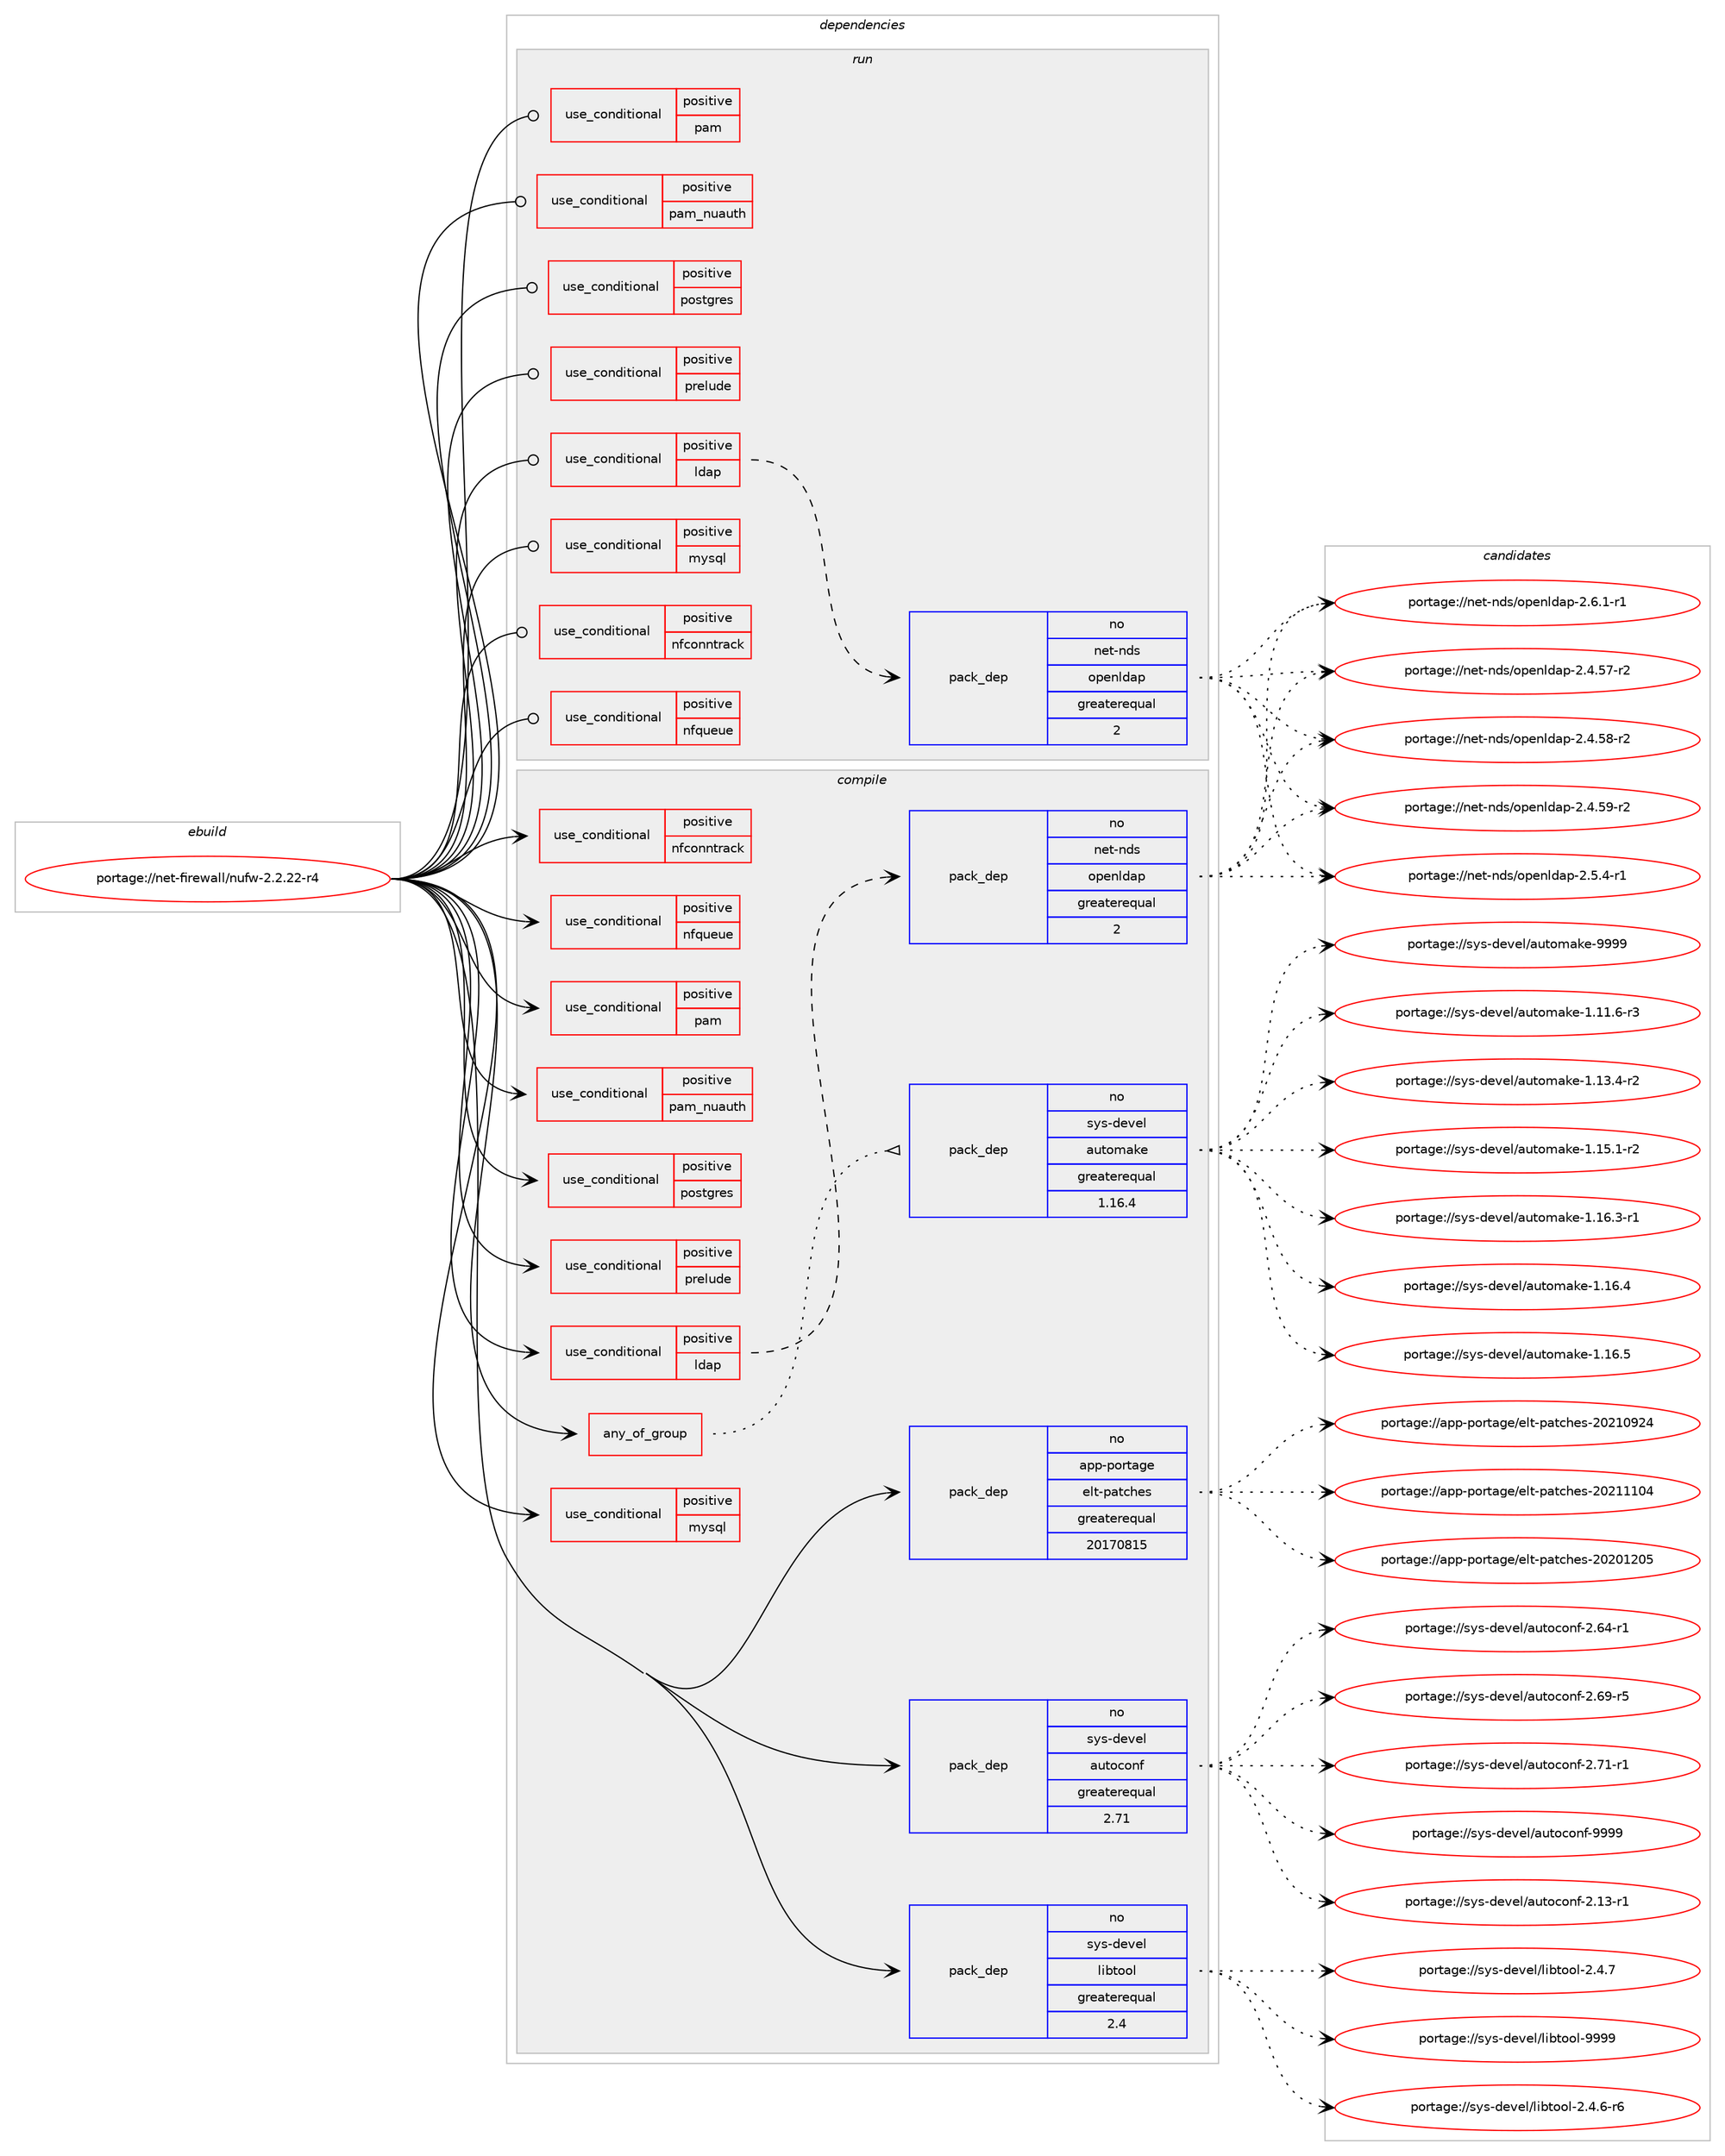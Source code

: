 digraph prolog {

# *************
# Graph options
# *************

newrank=true;
concentrate=true;
compound=true;
graph [rankdir=LR,fontname=Helvetica,fontsize=10,ranksep=1.5];#, ranksep=2.5, nodesep=0.2];
edge  [arrowhead=vee];
node  [fontname=Helvetica,fontsize=10];

# **********
# The ebuild
# **********

subgraph cluster_leftcol {
color=gray;
label=<<i>ebuild</i>>;
id [label="portage://net-firewall/nufw-2.2.22-r4", color=red, width=4, href="../net-firewall/nufw-2.2.22-r4.svg"];
}

# ****************
# The dependencies
# ****************

subgraph cluster_midcol {
color=gray;
label=<<i>dependencies</i>>;
subgraph cluster_compile {
fillcolor="#eeeeee";
style=filled;
label=<<i>compile</i>>;
subgraph any8 {
dependency1248 [label=<<TABLE BORDER="0" CELLBORDER="1" CELLSPACING="0" CELLPADDING="4"><TR><TD CELLPADDING="10">any_of_group</TD></TR></TABLE>>, shape=none, color=red];subgraph pack226 {
dependency1249 [label=<<TABLE BORDER="0" CELLBORDER="1" CELLSPACING="0" CELLPADDING="4" WIDTH="220"><TR><TD ROWSPAN="6" CELLPADDING="30">pack_dep</TD></TR><TR><TD WIDTH="110">no</TD></TR><TR><TD>sys-devel</TD></TR><TR><TD>automake</TD></TR><TR><TD>greaterequal</TD></TR><TR><TD>1.16.4</TD></TR></TABLE>>, shape=none, color=blue];
}
dependency1248:e -> dependency1249:w [weight=20,style="dotted",arrowhead="oinv"];
}
id:e -> dependency1248:w [weight=20,style="solid",arrowhead="vee"];
subgraph cond1016 {
dependency1250 [label=<<TABLE BORDER="0" CELLBORDER="1" CELLSPACING="0" CELLPADDING="4"><TR><TD ROWSPAN="3" CELLPADDING="10">use_conditional</TD></TR><TR><TD>positive</TD></TR><TR><TD>ldap</TD></TR></TABLE>>, shape=none, color=red];
subgraph pack227 {
dependency1251 [label=<<TABLE BORDER="0" CELLBORDER="1" CELLSPACING="0" CELLPADDING="4" WIDTH="220"><TR><TD ROWSPAN="6" CELLPADDING="30">pack_dep</TD></TR><TR><TD WIDTH="110">no</TD></TR><TR><TD>net-nds</TD></TR><TR><TD>openldap</TD></TR><TR><TD>greaterequal</TD></TR><TR><TD>2</TD></TR></TABLE>>, shape=none, color=blue];
}
dependency1250:e -> dependency1251:w [weight=20,style="dashed",arrowhead="vee"];
}
id:e -> dependency1250:w [weight=20,style="solid",arrowhead="vee"];
subgraph cond1017 {
dependency1252 [label=<<TABLE BORDER="0" CELLBORDER="1" CELLSPACING="0" CELLPADDING="4"><TR><TD ROWSPAN="3" CELLPADDING="10">use_conditional</TD></TR><TR><TD>positive</TD></TR><TR><TD>mysql</TD></TR></TABLE>>, shape=none, color=red];
# *** BEGIN UNKNOWN DEPENDENCY TYPE (TODO) ***
# dependency1252 -> package_dependency(portage://net-firewall/nufw-2.2.22-r4,install,no,dev-db,mysql-connector-c,none,[,,],any_same_slot,[])
# *** END UNKNOWN DEPENDENCY TYPE (TODO) ***

}
id:e -> dependency1252:w [weight=20,style="solid",arrowhead="vee"];
subgraph cond1018 {
dependency1253 [label=<<TABLE BORDER="0" CELLBORDER="1" CELLSPACING="0" CELLPADDING="4"><TR><TD ROWSPAN="3" CELLPADDING="10">use_conditional</TD></TR><TR><TD>positive</TD></TR><TR><TD>nfconntrack</TD></TR></TABLE>>, shape=none, color=red];
# *** BEGIN UNKNOWN DEPENDENCY TYPE (TODO) ***
# dependency1253 -> package_dependency(portage://net-firewall/nufw-2.2.22-r4,install,no,net-libs,libnetfilter_conntrack,none,[,,],[],[])
# *** END UNKNOWN DEPENDENCY TYPE (TODO) ***

}
id:e -> dependency1253:w [weight=20,style="solid",arrowhead="vee"];
subgraph cond1019 {
dependency1254 [label=<<TABLE BORDER="0" CELLBORDER="1" CELLSPACING="0" CELLPADDING="4"><TR><TD ROWSPAN="3" CELLPADDING="10">use_conditional</TD></TR><TR><TD>positive</TD></TR><TR><TD>nfqueue</TD></TR></TABLE>>, shape=none, color=red];
# *** BEGIN UNKNOWN DEPENDENCY TYPE (TODO) ***
# dependency1254 -> package_dependency(portage://net-firewall/nufw-2.2.22-r4,install,no,net-libs,libnfnetlink,none,[,,],[],[])
# *** END UNKNOWN DEPENDENCY TYPE (TODO) ***

# *** BEGIN UNKNOWN DEPENDENCY TYPE (TODO) ***
# dependency1254 -> package_dependency(portage://net-firewall/nufw-2.2.22-r4,install,no,net-libs,libnetfilter_queue,none,[,,],[],[])
# *** END UNKNOWN DEPENDENCY TYPE (TODO) ***

}
id:e -> dependency1254:w [weight=20,style="solid",arrowhead="vee"];
subgraph cond1020 {
dependency1255 [label=<<TABLE BORDER="0" CELLBORDER="1" CELLSPACING="0" CELLPADDING="4"><TR><TD ROWSPAN="3" CELLPADDING="10">use_conditional</TD></TR><TR><TD>positive</TD></TR><TR><TD>pam</TD></TR></TABLE>>, shape=none, color=red];
# *** BEGIN UNKNOWN DEPENDENCY TYPE (TODO) ***
# dependency1255 -> package_dependency(portage://net-firewall/nufw-2.2.22-r4,install,no,sys-libs,pam,none,[,,],[],[])
# *** END UNKNOWN DEPENDENCY TYPE (TODO) ***

}
id:e -> dependency1255:w [weight=20,style="solid",arrowhead="vee"];
subgraph cond1021 {
dependency1256 [label=<<TABLE BORDER="0" CELLBORDER="1" CELLSPACING="0" CELLPADDING="4"><TR><TD ROWSPAN="3" CELLPADDING="10">use_conditional</TD></TR><TR><TD>positive</TD></TR><TR><TD>pam_nuauth</TD></TR></TABLE>>, shape=none, color=red];
# *** BEGIN UNKNOWN DEPENDENCY TYPE (TODO) ***
# dependency1256 -> package_dependency(portage://net-firewall/nufw-2.2.22-r4,install,no,sys-libs,pam,none,[,,],[],[])
# *** END UNKNOWN DEPENDENCY TYPE (TODO) ***

}
id:e -> dependency1256:w [weight=20,style="solid",arrowhead="vee"];
subgraph cond1022 {
dependency1257 [label=<<TABLE BORDER="0" CELLBORDER="1" CELLSPACING="0" CELLPADDING="4"><TR><TD ROWSPAN="3" CELLPADDING="10">use_conditional</TD></TR><TR><TD>positive</TD></TR><TR><TD>postgres</TD></TR></TABLE>>, shape=none, color=red];
# *** BEGIN UNKNOWN DEPENDENCY TYPE (TODO) ***
# dependency1257 -> package_dependency(portage://net-firewall/nufw-2.2.22-r4,install,no,dev-db,postgresql,none,[,,],any_different_slot,[use(enable(server),none)])
# *** END UNKNOWN DEPENDENCY TYPE (TODO) ***

}
id:e -> dependency1257:w [weight=20,style="solid",arrowhead="vee"];
subgraph cond1023 {
dependency1258 [label=<<TABLE BORDER="0" CELLBORDER="1" CELLSPACING="0" CELLPADDING="4"><TR><TD ROWSPAN="3" CELLPADDING="10">use_conditional</TD></TR><TR><TD>positive</TD></TR><TR><TD>prelude</TD></TR></TABLE>>, shape=none, color=red];
# *** BEGIN UNKNOWN DEPENDENCY TYPE (TODO) ***
# dependency1258 -> package_dependency(portage://net-firewall/nufw-2.2.22-r4,install,no,dev-libs,libprelude,none,[,,],[],[])
# *** END UNKNOWN DEPENDENCY TYPE (TODO) ***

}
id:e -> dependency1258:w [weight=20,style="solid",arrowhead="vee"];
subgraph pack228 {
dependency1259 [label=<<TABLE BORDER="0" CELLBORDER="1" CELLSPACING="0" CELLPADDING="4" WIDTH="220"><TR><TD ROWSPAN="6" CELLPADDING="30">pack_dep</TD></TR><TR><TD WIDTH="110">no</TD></TR><TR><TD>app-portage</TD></TR><TR><TD>elt-patches</TD></TR><TR><TD>greaterequal</TD></TR><TR><TD>20170815</TD></TR></TABLE>>, shape=none, color=blue];
}
id:e -> dependency1259:w [weight=20,style="solid",arrowhead="vee"];
# *** BEGIN UNKNOWN DEPENDENCY TYPE (TODO) ***
# id -> package_dependency(portage://net-firewall/nufw-2.2.22-r4,install,no,dev-libs,cyrus-sasl,none,[,,],[],[])
# *** END UNKNOWN DEPENDENCY TYPE (TODO) ***

# *** BEGIN UNKNOWN DEPENDENCY TYPE (TODO) ***
# id -> package_dependency(portage://net-firewall/nufw-2.2.22-r4,install,no,dev-libs,glib,none,[,,],[slot(2)],[])
# *** END UNKNOWN DEPENDENCY TYPE (TODO) ***

# *** BEGIN UNKNOWN DEPENDENCY TYPE (TODO) ***
# id -> package_dependency(portage://net-firewall/nufw-2.2.22-r4,install,no,dev-libs,libgcrypt,none,[,,],any_same_slot,[])
# *** END UNKNOWN DEPENDENCY TYPE (TODO) ***

# *** BEGIN UNKNOWN DEPENDENCY TYPE (TODO) ***
# id -> package_dependency(portage://net-firewall/nufw-2.2.22-r4,install,no,dev-libs,openssl,none,[,,],[slot(0)],[])
# *** END UNKNOWN DEPENDENCY TYPE (TODO) ***

# *** BEGIN UNKNOWN DEPENDENCY TYPE (TODO) ***
# id -> package_dependency(portage://net-firewall/nufw-2.2.22-r4,install,no,dev-python,ipy,none,[,,],[],[])
# *** END UNKNOWN DEPENDENCY TYPE (TODO) ***

# *** BEGIN UNKNOWN DEPENDENCY TYPE (TODO) ***
# id -> package_dependency(portage://net-firewall/nufw-2.2.22-r4,install,no,net-firewall,iptables,none,[,,],[],[])
# *** END UNKNOWN DEPENDENCY TYPE (TODO) ***

# *** BEGIN UNKNOWN DEPENDENCY TYPE (TODO) ***
# id -> package_dependency(portage://net-firewall/nufw-2.2.22-r4,install,no,net-libs,gnutls,none,[,,],any_same_slot,[])
# *** END UNKNOWN DEPENDENCY TYPE (TODO) ***

subgraph pack229 {
dependency1260 [label=<<TABLE BORDER="0" CELLBORDER="1" CELLSPACING="0" CELLPADDING="4" WIDTH="220"><TR><TD ROWSPAN="6" CELLPADDING="30">pack_dep</TD></TR><TR><TD WIDTH="110">no</TD></TR><TR><TD>sys-devel</TD></TR><TR><TD>autoconf</TD></TR><TR><TD>greaterequal</TD></TR><TR><TD>2.71</TD></TR></TABLE>>, shape=none, color=blue];
}
id:e -> dependency1260:w [weight=20,style="solid",arrowhead="vee"];
# *** BEGIN UNKNOWN DEPENDENCY TYPE (TODO) ***
# id -> package_dependency(portage://net-firewall/nufw-2.2.22-r4,install,no,sys-devel,gnuconfig,none,[,,],[],[])
# *** END UNKNOWN DEPENDENCY TYPE (TODO) ***

subgraph pack230 {
dependency1261 [label=<<TABLE BORDER="0" CELLBORDER="1" CELLSPACING="0" CELLPADDING="4" WIDTH="220"><TR><TD ROWSPAN="6" CELLPADDING="30">pack_dep</TD></TR><TR><TD WIDTH="110">no</TD></TR><TR><TD>sys-devel</TD></TR><TR><TD>libtool</TD></TR><TR><TD>greaterequal</TD></TR><TR><TD>2.4</TD></TR></TABLE>>, shape=none, color=blue];
}
id:e -> dependency1261:w [weight=20,style="solid",arrowhead="vee"];
}
subgraph cluster_compileandrun {
fillcolor="#eeeeee";
style=filled;
label=<<i>compile and run</i>>;
}
subgraph cluster_run {
fillcolor="#eeeeee";
style=filled;
label=<<i>run</i>>;
subgraph cond1024 {
dependency1262 [label=<<TABLE BORDER="0" CELLBORDER="1" CELLSPACING="0" CELLPADDING="4"><TR><TD ROWSPAN="3" CELLPADDING="10">use_conditional</TD></TR><TR><TD>positive</TD></TR><TR><TD>ldap</TD></TR></TABLE>>, shape=none, color=red];
subgraph pack231 {
dependency1263 [label=<<TABLE BORDER="0" CELLBORDER="1" CELLSPACING="0" CELLPADDING="4" WIDTH="220"><TR><TD ROWSPAN="6" CELLPADDING="30">pack_dep</TD></TR><TR><TD WIDTH="110">no</TD></TR><TR><TD>net-nds</TD></TR><TR><TD>openldap</TD></TR><TR><TD>greaterequal</TD></TR><TR><TD>2</TD></TR></TABLE>>, shape=none, color=blue];
}
dependency1262:e -> dependency1263:w [weight=20,style="dashed",arrowhead="vee"];
}
id:e -> dependency1262:w [weight=20,style="solid",arrowhead="odot"];
subgraph cond1025 {
dependency1264 [label=<<TABLE BORDER="0" CELLBORDER="1" CELLSPACING="0" CELLPADDING="4"><TR><TD ROWSPAN="3" CELLPADDING="10">use_conditional</TD></TR><TR><TD>positive</TD></TR><TR><TD>mysql</TD></TR></TABLE>>, shape=none, color=red];
# *** BEGIN UNKNOWN DEPENDENCY TYPE (TODO) ***
# dependency1264 -> package_dependency(portage://net-firewall/nufw-2.2.22-r4,run,no,dev-db,mysql-connector-c,none,[,,],any_same_slot,[])
# *** END UNKNOWN DEPENDENCY TYPE (TODO) ***

}
id:e -> dependency1264:w [weight=20,style="solid",arrowhead="odot"];
subgraph cond1026 {
dependency1265 [label=<<TABLE BORDER="0" CELLBORDER="1" CELLSPACING="0" CELLPADDING="4"><TR><TD ROWSPAN="3" CELLPADDING="10">use_conditional</TD></TR><TR><TD>positive</TD></TR><TR><TD>nfconntrack</TD></TR></TABLE>>, shape=none, color=red];
# *** BEGIN UNKNOWN DEPENDENCY TYPE (TODO) ***
# dependency1265 -> package_dependency(portage://net-firewall/nufw-2.2.22-r4,run,no,net-libs,libnetfilter_conntrack,none,[,,],[],[])
# *** END UNKNOWN DEPENDENCY TYPE (TODO) ***

}
id:e -> dependency1265:w [weight=20,style="solid",arrowhead="odot"];
subgraph cond1027 {
dependency1266 [label=<<TABLE BORDER="0" CELLBORDER="1" CELLSPACING="0" CELLPADDING="4"><TR><TD ROWSPAN="3" CELLPADDING="10">use_conditional</TD></TR><TR><TD>positive</TD></TR><TR><TD>nfqueue</TD></TR></TABLE>>, shape=none, color=red];
# *** BEGIN UNKNOWN DEPENDENCY TYPE (TODO) ***
# dependency1266 -> package_dependency(portage://net-firewall/nufw-2.2.22-r4,run,no,net-libs,libnfnetlink,none,[,,],[],[])
# *** END UNKNOWN DEPENDENCY TYPE (TODO) ***

# *** BEGIN UNKNOWN DEPENDENCY TYPE (TODO) ***
# dependency1266 -> package_dependency(portage://net-firewall/nufw-2.2.22-r4,run,no,net-libs,libnetfilter_queue,none,[,,],[],[])
# *** END UNKNOWN DEPENDENCY TYPE (TODO) ***

}
id:e -> dependency1266:w [weight=20,style="solid",arrowhead="odot"];
subgraph cond1028 {
dependency1267 [label=<<TABLE BORDER="0" CELLBORDER="1" CELLSPACING="0" CELLPADDING="4"><TR><TD ROWSPAN="3" CELLPADDING="10">use_conditional</TD></TR><TR><TD>positive</TD></TR><TR><TD>pam</TD></TR></TABLE>>, shape=none, color=red];
# *** BEGIN UNKNOWN DEPENDENCY TYPE (TODO) ***
# dependency1267 -> package_dependency(portage://net-firewall/nufw-2.2.22-r4,run,no,sys-libs,pam,none,[,,],[],[])
# *** END UNKNOWN DEPENDENCY TYPE (TODO) ***

}
id:e -> dependency1267:w [weight=20,style="solid",arrowhead="odot"];
subgraph cond1029 {
dependency1268 [label=<<TABLE BORDER="0" CELLBORDER="1" CELLSPACING="0" CELLPADDING="4"><TR><TD ROWSPAN="3" CELLPADDING="10">use_conditional</TD></TR><TR><TD>positive</TD></TR><TR><TD>pam_nuauth</TD></TR></TABLE>>, shape=none, color=red];
# *** BEGIN UNKNOWN DEPENDENCY TYPE (TODO) ***
# dependency1268 -> package_dependency(portage://net-firewall/nufw-2.2.22-r4,run,no,sys-libs,pam,none,[,,],[],[])
# *** END UNKNOWN DEPENDENCY TYPE (TODO) ***

}
id:e -> dependency1268:w [weight=20,style="solid",arrowhead="odot"];
subgraph cond1030 {
dependency1269 [label=<<TABLE BORDER="0" CELLBORDER="1" CELLSPACING="0" CELLPADDING="4"><TR><TD ROWSPAN="3" CELLPADDING="10">use_conditional</TD></TR><TR><TD>positive</TD></TR><TR><TD>postgres</TD></TR></TABLE>>, shape=none, color=red];
# *** BEGIN UNKNOWN DEPENDENCY TYPE (TODO) ***
# dependency1269 -> package_dependency(portage://net-firewall/nufw-2.2.22-r4,run,no,dev-db,postgresql,none,[,,],any_different_slot,[use(enable(server),none)])
# *** END UNKNOWN DEPENDENCY TYPE (TODO) ***

}
id:e -> dependency1269:w [weight=20,style="solid",arrowhead="odot"];
subgraph cond1031 {
dependency1270 [label=<<TABLE BORDER="0" CELLBORDER="1" CELLSPACING="0" CELLPADDING="4"><TR><TD ROWSPAN="3" CELLPADDING="10">use_conditional</TD></TR><TR><TD>positive</TD></TR><TR><TD>prelude</TD></TR></TABLE>>, shape=none, color=red];
# *** BEGIN UNKNOWN DEPENDENCY TYPE (TODO) ***
# dependency1270 -> package_dependency(portage://net-firewall/nufw-2.2.22-r4,run,no,dev-libs,libprelude,none,[,,],[],[])
# *** END UNKNOWN DEPENDENCY TYPE (TODO) ***

}
id:e -> dependency1270:w [weight=20,style="solid",arrowhead="odot"];
# *** BEGIN UNKNOWN DEPENDENCY TYPE (TODO) ***
# id -> package_dependency(portage://net-firewall/nufw-2.2.22-r4,run,no,dev-libs,cyrus-sasl,none,[,,],[],[])
# *** END UNKNOWN DEPENDENCY TYPE (TODO) ***

# *** BEGIN UNKNOWN DEPENDENCY TYPE (TODO) ***
# id -> package_dependency(portage://net-firewall/nufw-2.2.22-r4,run,no,dev-libs,glib,none,[,,],[slot(2)],[])
# *** END UNKNOWN DEPENDENCY TYPE (TODO) ***

# *** BEGIN UNKNOWN DEPENDENCY TYPE (TODO) ***
# id -> package_dependency(portage://net-firewall/nufw-2.2.22-r4,run,no,dev-libs,libgcrypt,none,[,,],any_same_slot,[])
# *** END UNKNOWN DEPENDENCY TYPE (TODO) ***

# *** BEGIN UNKNOWN DEPENDENCY TYPE (TODO) ***
# id -> package_dependency(portage://net-firewall/nufw-2.2.22-r4,run,no,dev-python,ipy,none,[,,],[],[])
# *** END UNKNOWN DEPENDENCY TYPE (TODO) ***

# *** BEGIN UNKNOWN DEPENDENCY TYPE (TODO) ***
# id -> package_dependency(portage://net-firewall/nufw-2.2.22-r4,run,no,net-firewall,iptables,none,[,,],[],[])
# *** END UNKNOWN DEPENDENCY TYPE (TODO) ***

# *** BEGIN UNKNOWN DEPENDENCY TYPE (TODO) ***
# id -> package_dependency(portage://net-firewall/nufw-2.2.22-r4,run,no,net-libs,gnutls,none,[,,],any_same_slot,[])
# *** END UNKNOWN DEPENDENCY TYPE (TODO) ***

}
}

# **************
# The candidates
# **************

subgraph cluster_choices {
rank=same;
color=gray;
label=<<i>candidates</i>>;

subgraph choice226 {
color=black;
nodesep=1;
choice11512111545100101118101108479711711611110997107101454946494946544511451 [label="portage://sys-devel/automake-1.11.6-r3", color=red, width=4,href="../sys-devel/automake-1.11.6-r3.svg"];
choice11512111545100101118101108479711711611110997107101454946495146524511450 [label="portage://sys-devel/automake-1.13.4-r2", color=red, width=4,href="../sys-devel/automake-1.13.4-r2.svg"];
choice11512111545100101118101108479711711611110997107101454946495346494511450 [label="portage://sys-devel/automake-1.15.1-r2", color=red, width=4,href="../sys-devel/automake-1.15.1-r2.svg"];
choice11512111545100101118101108479711711611110997107101454946495446514511449 [label="portage://sys-devel/automake-1.16.3-r1", color=red, width=4,href="../sys-devel/automake-1.16.3-r1.svg"];
choice1151211154510010111810110847971171161111099710710145494649544652 [label="portage://sys-devel/automake-1.16.4", color=red, width=4,href="../sys-devel/automake-1.16.4.svg"];
choice1151211154510010111810110847971171161111099710710145494649544653 [label="portage://sys-devel/automake-1.16.5", color=red, width=4,href="../sys-devel/automake-1.16.5.svg"];
choice115121115451001011181011084797117116111109971071014557575757 [label="portage://sys-devel/automake-9999", color=red, width=4,href="../sys-devel/automake-9999.svg"];
dependency1249:e -> choice11512111545100101118101108479711711611110997107101454946494946544511451:w [style=dotted,weight="100"];
dependency1249:e -> choice11512111545100101118101108479711711611110997107101454946495146524511450:w [style=dotted,weight="100"];
dependency1249:e -> choice11512111545100101118101108479711711611110997107101454946495346494511450:w [style=dotted,weight="100"];
dependency1249:e -> choice11512111545100101118101108479711711611110997107101454946495446514511449:w [style=dotted,weight="100"];
dependency1249:e -> choice1151211154510010111810110847971171161111099710710145494649544652:w [style=dotted,weight="100"];
dependency1249:e -> choice1151211154510010111810110847971171161111099710710145494649544653:w [style=dotted,weight="100"];
dependency1249:e -> choice115121115451001011181011084797117116111109971071014557575757:w [style=dotted,weight="100"];
}
subgraph choice227 {
color=black;
nodesep=1;
choice110101116451101001154711111210111010810097112455046524653554511450 [label="portage://net-nds/openldap-2.4.57-r2", color=red, width=4,href="../net-nds/openldap-2.4.57-r2.svg"];
choice110101116451101001154711111210111010810097112455046524653564511450 [label="portage://net-nds/openldap-2.4.58-r2", color=red, width=4,href="../net-nds/openldap-2.4.58-r2.svg"];
choice110101116451101001154711111210111010810097112455046524653574511450 [label="portage://net-nds/openldap-2.4.59-r2", color=red, width=4,href="../net-nds/openldap-2.4.59-r2.svg"];
choice1101011164511010011547111112101110108100971124550465346524511449 [label="portage://net-nds/openldap-2.5.4-r1", color=red, width=4,href="../net-nds/openldap-2.5.4-r1.svg"];
choice1101011164511010011547111112101110108100971124550465446494511449 [label="portage://net-nds/openldap-2.6.1-r1", color=red, width=4,href="../net-nds/openldap-2.6.1-r1.svg"];
dependency1251:e -> choice110101116451101001154711111210111010810097112455046524653554511450:w [style=dotted,weight="100"];
dependency1251:e -> choice110101116451101001154711111210111010810097112455046524653564511450:w [style=dotted,weight="100"];
dependency1251:e -> choice110101116451101001154711111210111010810097112455046524653574511450:w [style=dotted,weight="100"];
dependency1251:e -> choice1101011164511010011547111112101110108100971124550465346524511449:w [style=dotted,weight="100"];
dependency1251:e -> choice1101011164511010011547111112101110108100971124550465446494511449:w [style=dotted,weight="100"];
}
subgraph choice228 {
color=black;
nodesep=1;
choice97112112451121111141169710310147101108116451129711699104101115455048504849504853 [label="portage://app-portage/elt-patches-20201205", color=red, width=4,href="../app-portage/elt-patches-20201205.svg"];
choice97112112451121111141169710310147101108116451129711699104101115455048504948575052 [label="portage://app-portage/elt-patches-20210924", color=red, width=4,href="../app-portage/elt-patches-20210924.svg"];
choice97112112451121111141169710310147101108116451129711699104101115455048504949494852 [label="portage://app-portage/elt-patches-20211104", color=red, width=4,href="../app-portage/elt-patches-20211104.svg"];
dependency1259:e -> choice97112112451121111141169710310147101108116451129711699104101115455048504849504853:w [style=dotted,weight="100"];
dependency1259:e -> choice97112112451121111141169710310147101108116451129711699104101115455048504948575052:w [style=dotted,weight="100"];
dependency1259:e -> choice97112112451121111141169710310147101108116451129711699104101115455048504949494852:w [style=dotted,weight="100"];
}
subgraph choice229 {
color=black;
nodesep=1;
choice1151211154510010111810110847971171161119911111010245504649514511449 [label="portage://sys-devel/autoconf-2.13-r1", color=red, width=4,href="../sys-devel/autoconf-2.13-r1.svg"];
choice1151211154510010111810110847971171161119911111010245504654524511449 [label="portage://sys-devel/autoconf-2.64-r1", color=red, width=4,href="../sys-devel/autoconf-2.64-r1.svg"];
choice1151211154510010111810110847971171161119911111010245504654574511453 [label="portage://sys-devel/autoconf-2.69-r5", color=red, width=4,href="../sys-devel/autoconf-2.69-r5.svg"];
choice1151211154510010111810110847971171161119911111010245504655494511449 [label="portage://sys-devel/autoconf-2.71-r1", color=red, width=4,href="../sys-devel/autoconf-2.71-r1.svg"];
choice115121115451001011181011084797117116111991111101024557575757 [label="portage://sys-devel/autoconf-9999", color=red, width=4,href="../sys-devel/autoconf-9999.svg"];
dependency1260:e -> choice1151211154510010111810110847971171161119911111010245504649514511449:w [style=dotted,weight="100"];
dependency1260:e -> choice1151211154510010111810110847971171161119911111010245504654524511449:w [style=dotted,weight="100"];
dependency1260:e -> choice1151211154510010111810110847971171161119911111010245504654574511453:w [style=dotted,weight="100"];
dependency1260:e -> choice1151211154510010111810110847971171161119911111010245504655494511449:w [style=dotted,weight="100"];
dependency1260:e -> choice115121115451001011181011084797117116111991111101024557575757:w [style=dotted,weight="100"];
}
subgraph choice230 {
color=black;
nodesep=1;
choice1151211154510010111810110847108105981161111111084550465246544511454 [label="portage://sys-devel/libtool-2.4.6-r6", color=red, width=4,href="../sys-devel/libtool-2.4.6-r6.svg"];
choice115121115451001011181011084710810598116111111108455046524655 [label="portage://sys-devel/libtool-2.4.7", color=red, width=4,href="../sys-devel/libtool-2.4.7.svg"];
choice1151211154510010111810110847108105981161111111084557575757 [label="portage://sys-devel/libtool-9999", color=red, width=4,href="../sys-devel/libtool-9999.svg"];
dependency1261:e -> choice1151211154510010111810110847108105981161111111084550465246544511454:w [style=dotted,weight="100"];
dependency1261:e -> choice115121115451001011181011084710810598116111111108455046524655:w [style=dotted,weight="100"];
dependency1261:e -> choice1151211154510010111810110847108105981161111111084557575757:w [style=dotted,weight="100"];
}
subgraph choice231 {
color=black;
nodesep=1;
choice110101116451101001154711111210111010810097112455046524653554511450 [label="portage://net-nds/openldap-2.4.57-r2", color=red, width=4,href="../net-nds/openldap-2.4.57-r2.svg"];
choice110101116451101001154711111210111010810097112455046524653564511450 [label="portage://net-nds/openldap-2.4.58-r2", color=red, width=4,href="../net-nds/openldap-2.4.58-r2.svg"];
choice110101116451101001154711111210111010810097112455046524653574511450 [label="portage://net-nds/openldap-2.4.59-r2", color=red, width=4,href="../net-nds/openldap-2.4.59-r2.svg"];
choice1101011164511010011547111112101110108100971124550465346524511449 [label="portage://net-nds/openldap-2.5.4-r1", color=red, width=4,href="../net-nds/openldap-2.5.4-r1.svg"];
choice1101011164511010011547111112101110108100971124550465446494511449 [label="portage://net-nds/openldap-2.6.1-r1", color=red, width=4,href="../net-nds/openldap-2.6.1-r1.svg"];
dependency1263:e -> choice110101116451101001154711111210111010810097112455046524653554511450:w [style=dotted,weight="100"];
dependency1263:e -> choice110101116451101001154711111210111010810097112455046524653564511450:w [style=dotted,weight="100"];
dependency1263:e -> choice110101116451101001154711111210111010810097112455046524653574511450:w [style=dotted,weight="100"];
dependency1263:e -> choice1101011164511010011547111112101110108100971124550465346524511449:w [style=dotted,weight="100"];
dependency1263:e -> choice1101011164511010011547111112101110108100971124550465446494511449:w [style=dotted,weight="100"];
}
}

}
